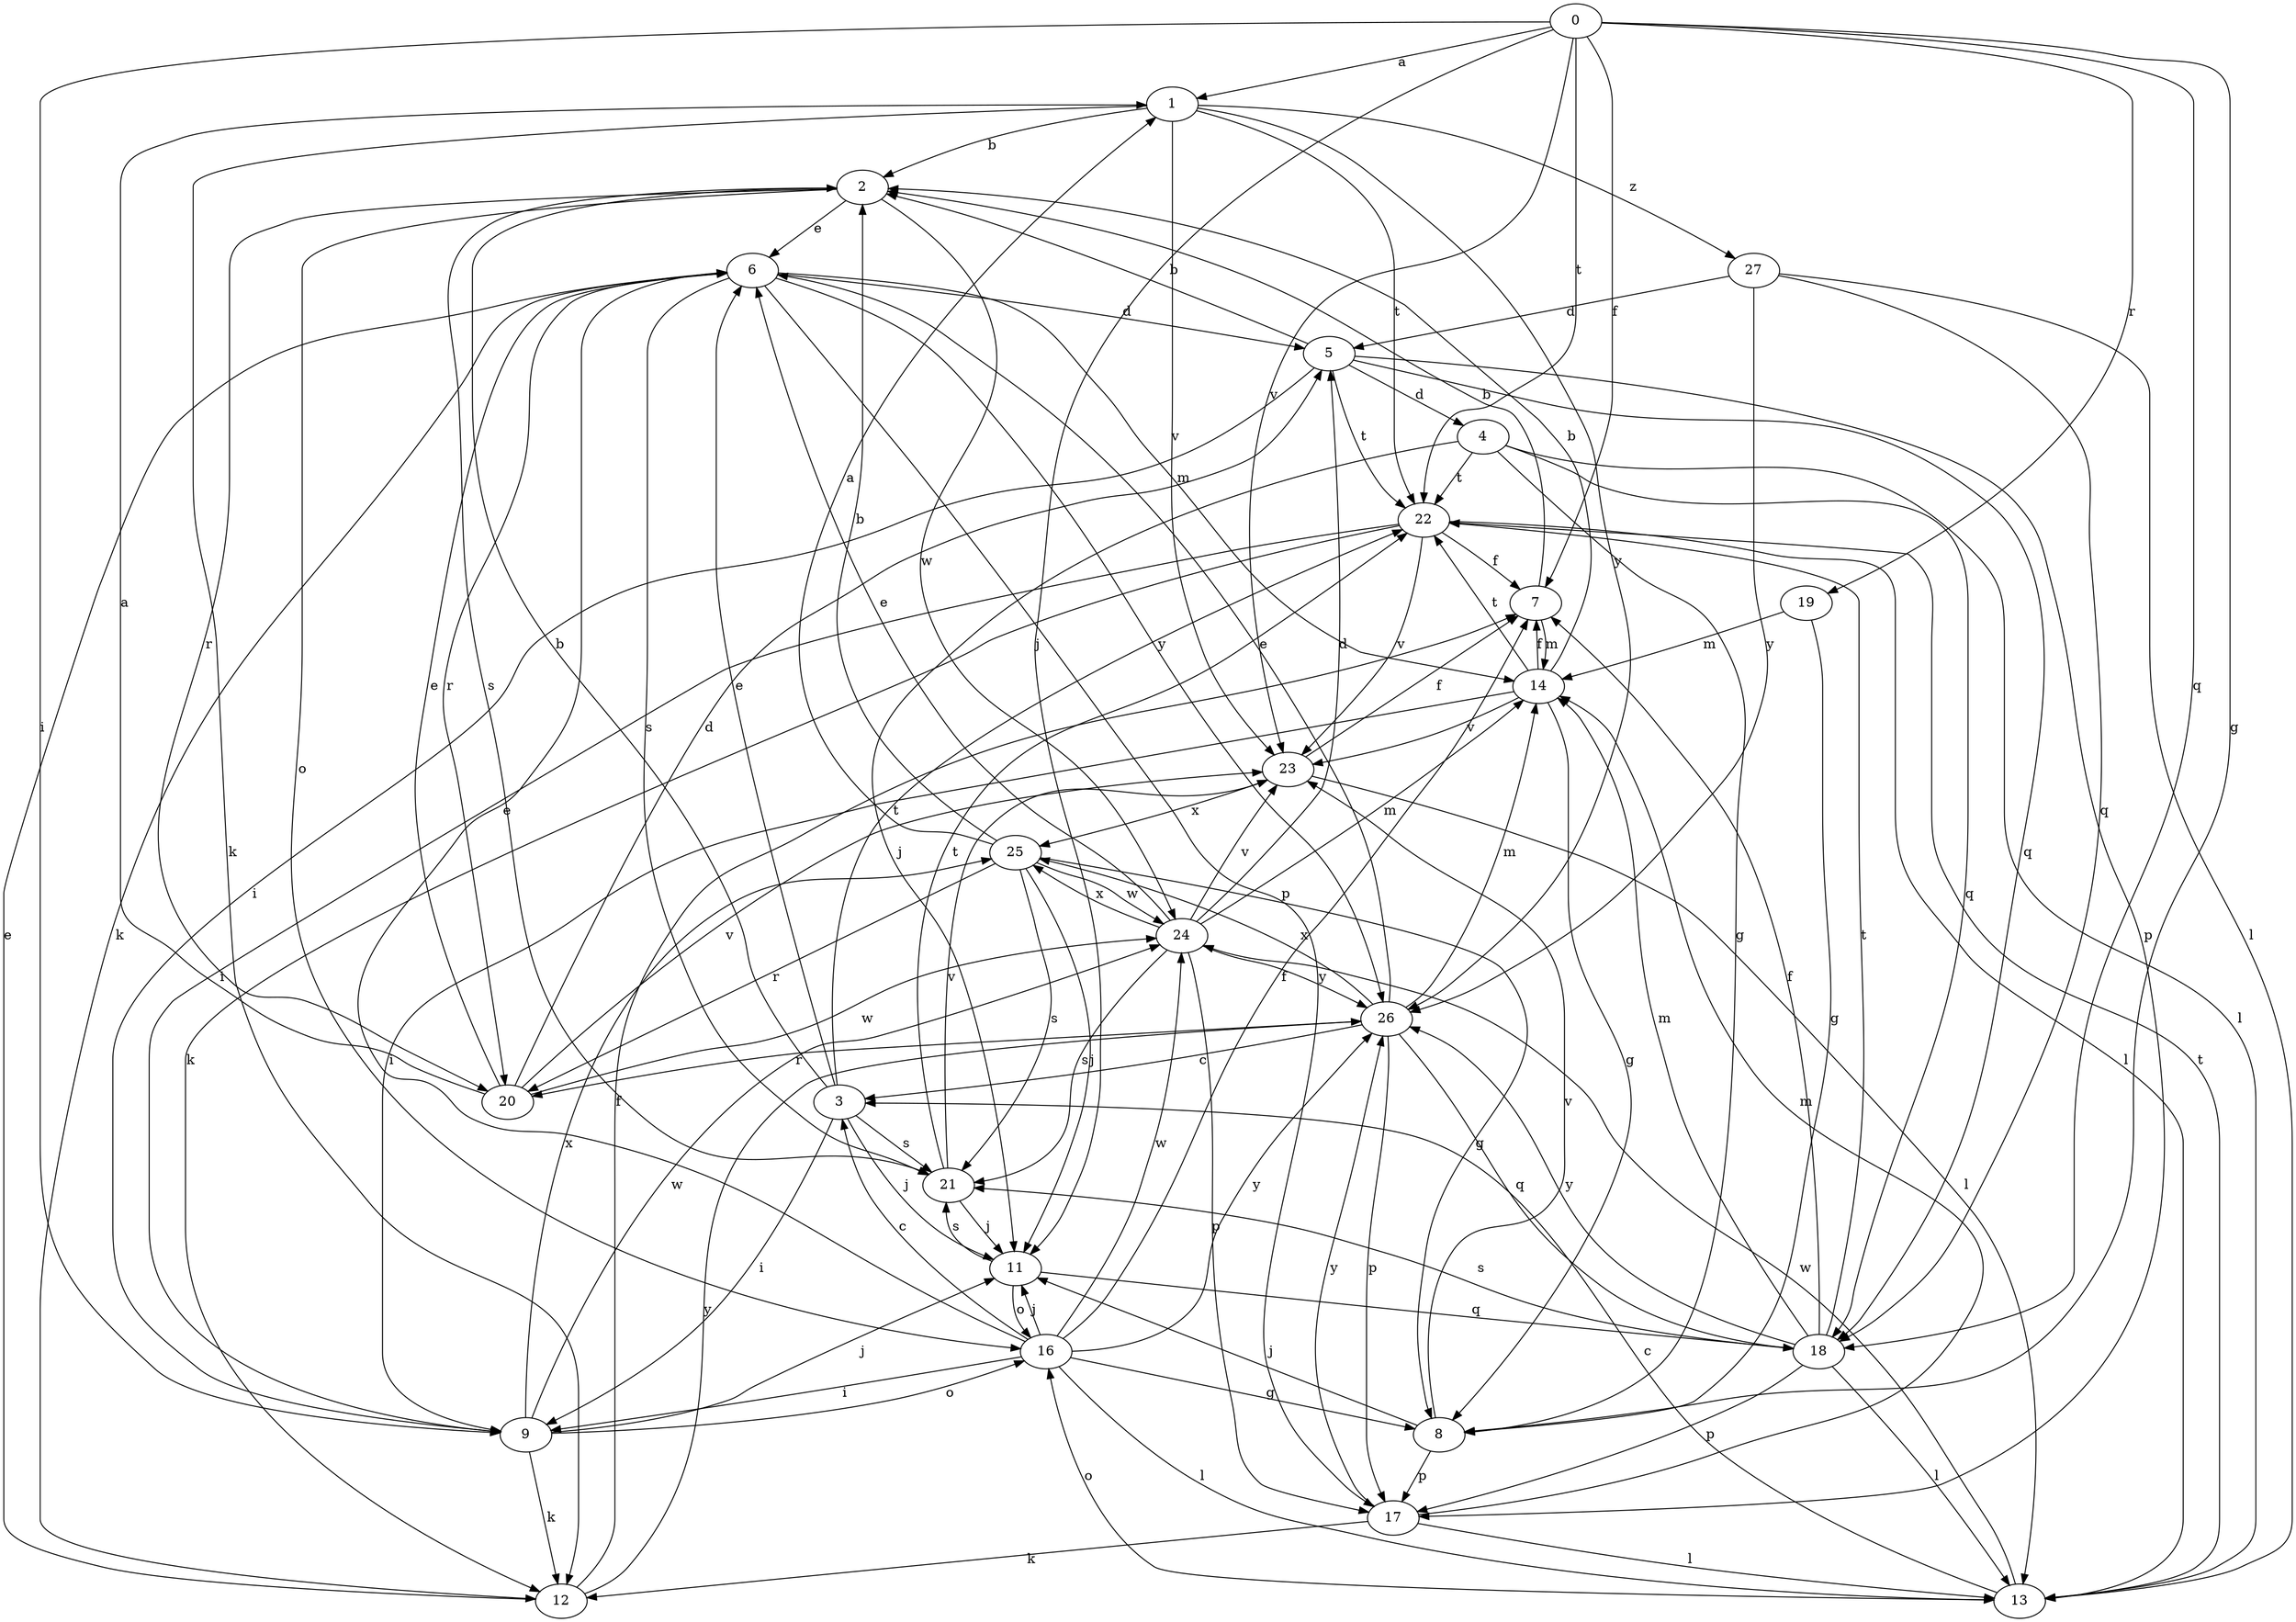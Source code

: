 strict digraph  {
0;
1;
2;
3;
4;
5;
6;
7;
8;
9;
11;
12;
13;
14;
16;
17;
18;
19;
20;
21;
22;
23;
24;
25;
26;
27;
0 -> 1  [label=a];
0 -> 7  [label=f];
0 -> 8  [label=g];
0 -> 9  [label=i];
0 -> 11  [label=j];
0 -> 18  [label=q];
0 -> 19  [label=r];
0 -> 22  [label=t];
0 -> 23  [label=v];
1 -> 2  [label=b];
1 -> 12  [label=k];
1 -> 22  [label=t];
1 -> 23  [label=v];
1 -> 26  [label=y];
1 -> 27  [label=z];
2 -> 6  [label=e];
2 -> 16  [label=o];
2 -> 20  [label=r];
2 -> 21  [label=s];
2 -> 24  [label=w];
3 -> 2  [label=b];
3 -> 6  [label=e];
3 -> 9  [label=i];
3 -> 11  [label=j];
3 -> 21  [label=s];
3 -> 22  [label=t];
4 -> 8  [label=g];
4 -> 11  [label=j];
4 -> 13  [label=l];
4 -> 18  [label=q];
4 -> 22  [label=t];
5 -> 2  [label=b];
5 -> 4  [label=d];
5 -> 9  [label=i];
5 -> 17  [label=p];
5 -> 18  [label=q];
5 -> 22  [label=t];
6 -> 5  [label=d];
6 -> 12  [label=k];
6 -> 14  [label=m];
6 -> 17  [label=p];
6 -> 20  [label=r];
6 -> 21  [label=s];
6 -> 26  [label=y];
7 -> 2  [label=b];
7 -> 14  [label=m];
8 -> 11  [label=j];
8 -> 17  [label=p];
8 -> 23  [label=v];
9 -> 11  [label=j];
9 -> 12  [label=k];
9 -> 16  [label=o];
9 -> 24  [label=w];
9 -> 25  [label=x];
11 -> 16  [label=o];
11 -> 18  [label=q];
11 -> 21  [label=s];
12 -> 6  [label=e];
12 -> 7  [label=f];
12 -> 26  [label=y];
13 -> 3  [label=c];
13 -> 16  [label=o];
13 -> 22  [label=t];
13 -> 24  [label=w];
14 -> 2  [label=b];
14 -> 7  [label=f];
14 -> 8  [label=g];
14 -> 9  [label=i];
14 -> 22  [label=t];
14 -> 23  [label=v];
16 -> 3  [label=c];
16 -> 6  [label=e];
16 -> 7  [label=f];
16 -> 8  [label=g];
16 -> 9  [label=i];
16 -> 11  [label=j];
16 -> 13  [label=l];
16 -> 24  [label=w];
16 -> 26  [label=y];
17 -> 12  [label=k];
17 -> 13  [label=l];
17 -> 14  [label=m];
17 -> 26  [label=y];
18 -> 7  [label=f];
18 -> 13  [label=l];
18 -> 14  [label=m];
18 -> 17  [label=p];
18 -> 21  [label=s];
18 -> 22  [label=t];
18 -> 26  [label=y];
19 -> 8  [label=g];
19 -> 14  [label=m];
20 -> 1  [label=a];
20 -> 5  [label=d];
20 -> 6  [label=e];
20 -> 23  [label=v];
20 -> 24  [label=w];
21 -> 11  [label=j];
21 -> 22  [label=t];
21 -> 23  [label=v];
22 -> 7  [label=f];
22 -> 9  [label=i];
22 -> 12  [label=k];
22 -> 13  [label=l];
22 -> 23  [label=v];
23 -> 7  [label=f];
23 -> 13  [label=l];
23 -> 25  [label=x];
24 -> 5  [label=d];
24 -> 6  [label=e];
24 -> 14  [label=m];
24 -> 17  [label=p];
24 -> 21  [label=s];
24 -> 23  [label=v];
24 -> 25  [label=x];
24 -> 26  [label=y];
25 -> 1  [label=a];
25 -> 2  [label=b];
25 -> 8  [label=g];
25 -> 11  [label=j];
25 -> 20  [label=r];
25 -> 21  [label=s];
25 -> 24  [label=w];
26 -> 3  [label=c];
26 -> 6  [label=e];
26 -> 14  [label=m];
26 -> 17  [label=p];
26 -> 18  [label=q];
26 -> 20  [label=r];
26 -> 25  [label=x];
27 -> 5  [label=d];
27 -> 13  [label=l];
27 -> 18  [label=q];
27 -> 26  [label=y];
}

